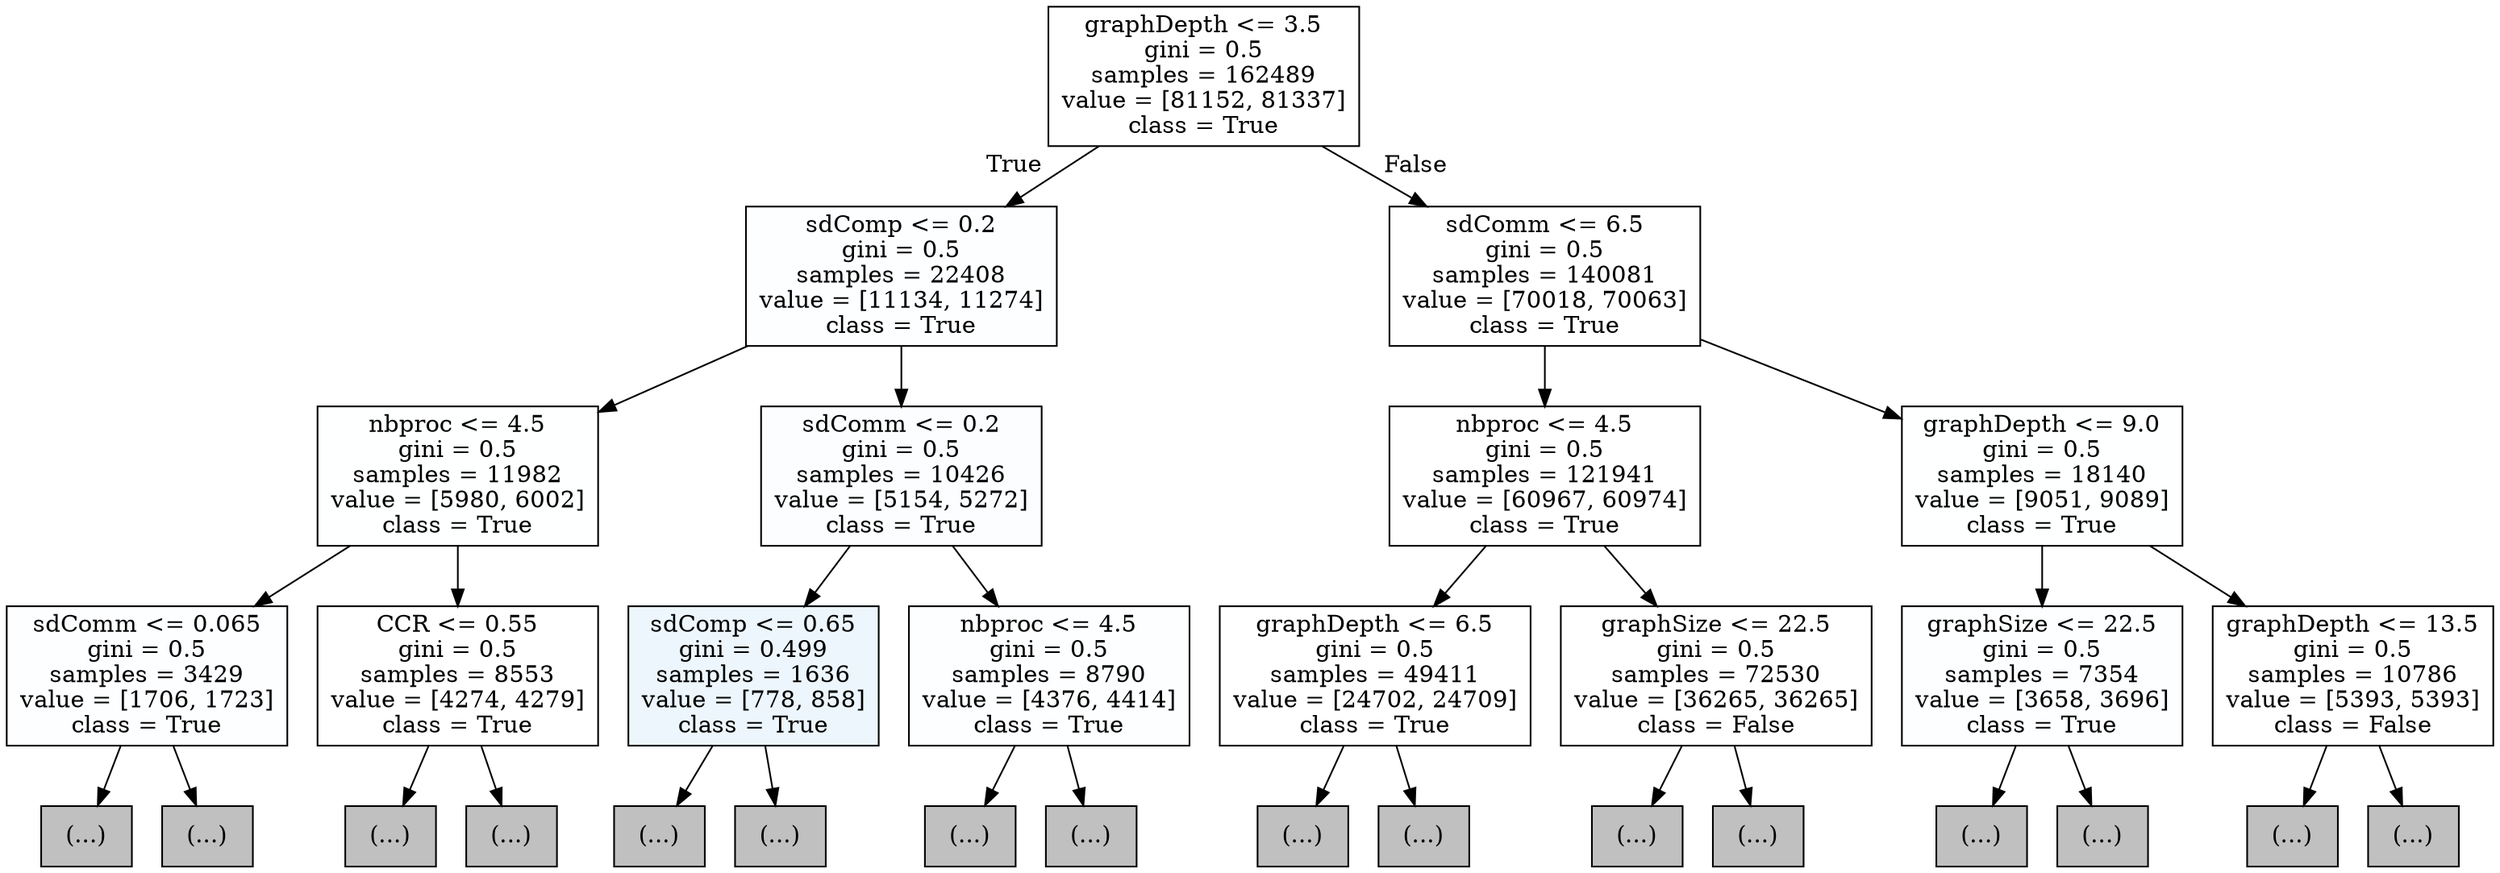 digraph Tree {
node [shape=box, style="filled", color="black"] ;
0 [label="graphDepth <= 3.5\ngini = 0.5\nsamples = 162489\nvalue = [81152, 81337]\nclass = True", fillcolor="#ffffff"] ;
1 [label="sdComp <= 0.2\ngini = 0.5\nsamples = 22408\nvalue = [11134, 11274]\nclass = True", fillcolor="#fdfeff"] ;
0 -> 1 [labeldistance=2.5, labelangle=45, headlabel="True"] ;
2 [label="nbproc <= 4.5\ngini = 0.5\nsamples = 11982\nvalue = [5980, 6002]\nclass = True", fillcolor="#feffff"] ;
1 -> 2 ;
3 [label="sdComm <= 0.065\ngini = 0.5\nsamples = 3429\nvalue = [1706, 1723]\nclass = True", fillcolor="#fdfeff"] ;
2 -> 3 ;
4 [label="(...)", fillcolor="#C0C0C0"] ;
3 -> 4 ;
15 [label="(...)", fillcolor="#C0C0C0"] ;
3 -> 15 ;
26 [label="CCR <= 0.55\ngini = 0.5\nsamples = 8553\nvalue = [4274, 4279]\nclass = True", fillcolor="#ffffff"] ;
2 -> 26 ;
27 [label="(...)", fillcolor="#C0C0C0"] ;
26 -> 27 ;
44 [label="(...)", fillcolor="#C0C0C0"] ;
26 -> 44 ;
49 [label="sdComm <= 0.2\ngini = 0.5\nsamples = 10426\nvalue = [5154, 5272]\nclass = True", fillcolor="#fbfdfe"] ;
1 -> 49 ;
50 [label="sdComp <= 0.65\ngini = 0.499\nsamples = 1636\nvalue = [778, 858]\nclass = True", fillcolor="#edf6fd"] ;
49 -> 50 ;
51 [label="(...)", fillcolor="#C0C0C0"] ;
50 -> 51 ;
54 [label="(...)", fillcolor="#C0C0C0"] ;
50 -> 54 ;
57 [label="nbproc <= 4.5\ngini = 0.5\nsamples = 8790\nvalue = [4376, 4414]\nclass = True", fillcolor="#fdfeff"] ;
49 -> 57 ;
58 [label="(...)", fillcolor="#C0C0C0"] ;
57 -> 58 ;
83 [label="(...)", fillcolor="#C0C0C0"] ;
57 -> 83 ;
108 [label="sdComm <= 6.5\ngini = 0.5\nsamples = 140081\nvalue = [70018, 70063]\nclass = True", fillcolor="#ffffff"] ;
0 -> 108 [labeldistance=2.5, labelangle=-45, headlabel="False"] ;
109 [label="nbproc <= 4.5\ngini = 0.5\nsamples = 121941\nvalue = [60967, 60974]\nclass = True", fillcolor="#ffffff"] ;
108 -> 109 ;
110 [label="graphDepth <= 6.5\ngini = 0.5\nsamples = 49411\nvalue = [24702, 24709]\nclass = True", fillcolor="#ffffff"] ;
109 -> 110 ;
111 [label="(...)", fillcolor="#C0C0C0"] ;
110 -> 111 ;
206 [label="(...)", fillcolor="#C0C0C0"] ;
110 -> 206 ;
445 [label="graphSize <= 22.5\ngini = 0.5\nsamples = 72530\nvalue = [36265, 36265]\nclass = False", fillcolor="#ffffff"] ;
109 -> 445 ;
446 [label="(...)", fillcolor="#C0C0C0"] ;
445 -> 446 ;
493 [label="(...)", fillcolor="#C0C0C0"] ;
445 -> 493 ;
780 [label="graphDepth <= 9.0\ngini = 0.5\nsamples = 18140\nvalue = [9051, 9089]\nclass = True", fillcolor="#feffff"] ;
108 -> 780 ;
781 [label="graphSize <= 22.5\ngini = 0.5\nsamples = 7354\nvalue = [3658, 3696]\nclass = True", fillcolor="#fdfeff"] ;
780 -> 781 ;
782 [label="(...)", fillcolor="#C0C0C0"] ;
781 -> 782 ;
793 [label="(...)", fillcolor="#C0C0C0"] ;
781 -> 793 ;
816 [label="graphDepth <= 13.5\ngini = 0.5\nsamples = 10786\nvalue = [5393, 5393]\nclass = False", fillcolor="#ffffff"] ;
780 -> 816 ;
817 [label="(...)", fillcolor="#C0C0C0"] ;
816 -> 817 ;
828 [label="(...)", fillcolor="#C0C0C0"] ;
816 -> 828 ;
}